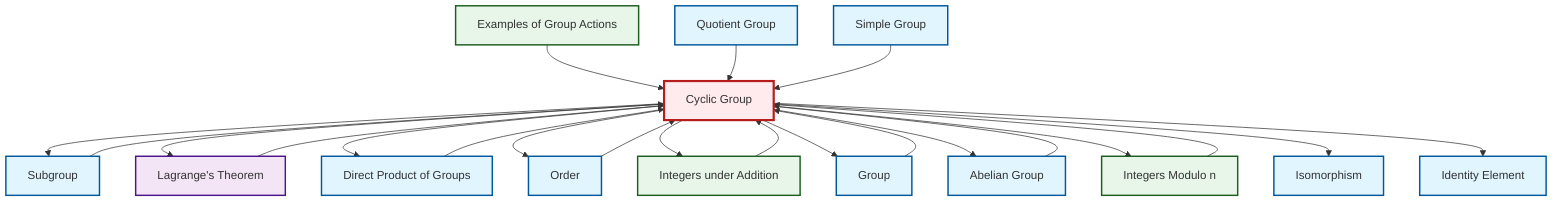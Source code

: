 graph TD
    classDef definition fill:#e1f5fe,stroke:#01579b,stroke-width:2px
    classDef theorem fill:#f3e5f5,stroke:#4a148c,stroke-width:2px
    classDef axiom fill:#fff3e0,stroke:#e65100,stroke-width:2px
    classDef example fill:#e8f5e9,stroke:#1b5e20,stroke-width:2px
    classDef current fill:#ffebee,stroke:#b71c1c,stroke-width:3px
    def-quotient-group["Quotient Group"]:::definition
    def-identity-element["Identity Element"]:::definition
    ex-integers-addition["Integers under Addition"]:::example
    def-isomorphism["Isomorphism"]:::definition
    def-subgroup["Subgroup"]:::definition
    def-cyclic-group["Cyclic Group"]:::definition
    ex-quotient-integers-mod-n["Integers Modulo n"]:::example
    thm-lagrange["Lagrange's Theorem"]:::theorem
    def-direct-product["Direct Product of Groups"]:::definition
    def-order["Order"]:::definition
    ex-group-action-examples["Examples of Group Actions"]:::example
    def-simple-group["Simple Group"]:::definition
    def-group["Group"]:::definition
    def-abelian-group["Abelian Group"]:::definition
    def-abelian-group --> def-cyclic-group
    def-cyclic-group --> def-subgroup
    def-group --> def-cyclic-group
    thm-lagrange --> def-cyclic-group
    def-cyclic-group --> thm-lagrange
    def-cyclic-group --> def-direct-product
    ex-group-action-examples --> def-cyclic-group
    ex-integers-addition --> def-cyclic-group
    def-order --> def-cyclic-group
    def-quotient-group --> def-cyclic-group
    def-cyclic-group --> def-order
    def-cyclic-group --> ex-integers-addition
    ex-quotient-integers-mod-n --> def-cyclic-group
    def-cyclic-group --> def-group
    def-simple-group --> def-cyclic-group
    def-direct-product --> def-cyclic-group
    def-cyclic-group --> def-abelian-group
    def-cyclic-group --> ex-quotient-integers-mod-n
    def-cyclic-group --> def-isomorphism
    def-cyclic-group --> def-identity-element
    def-subgroup --> def-cyclic-group
    class def-cyclic-group current